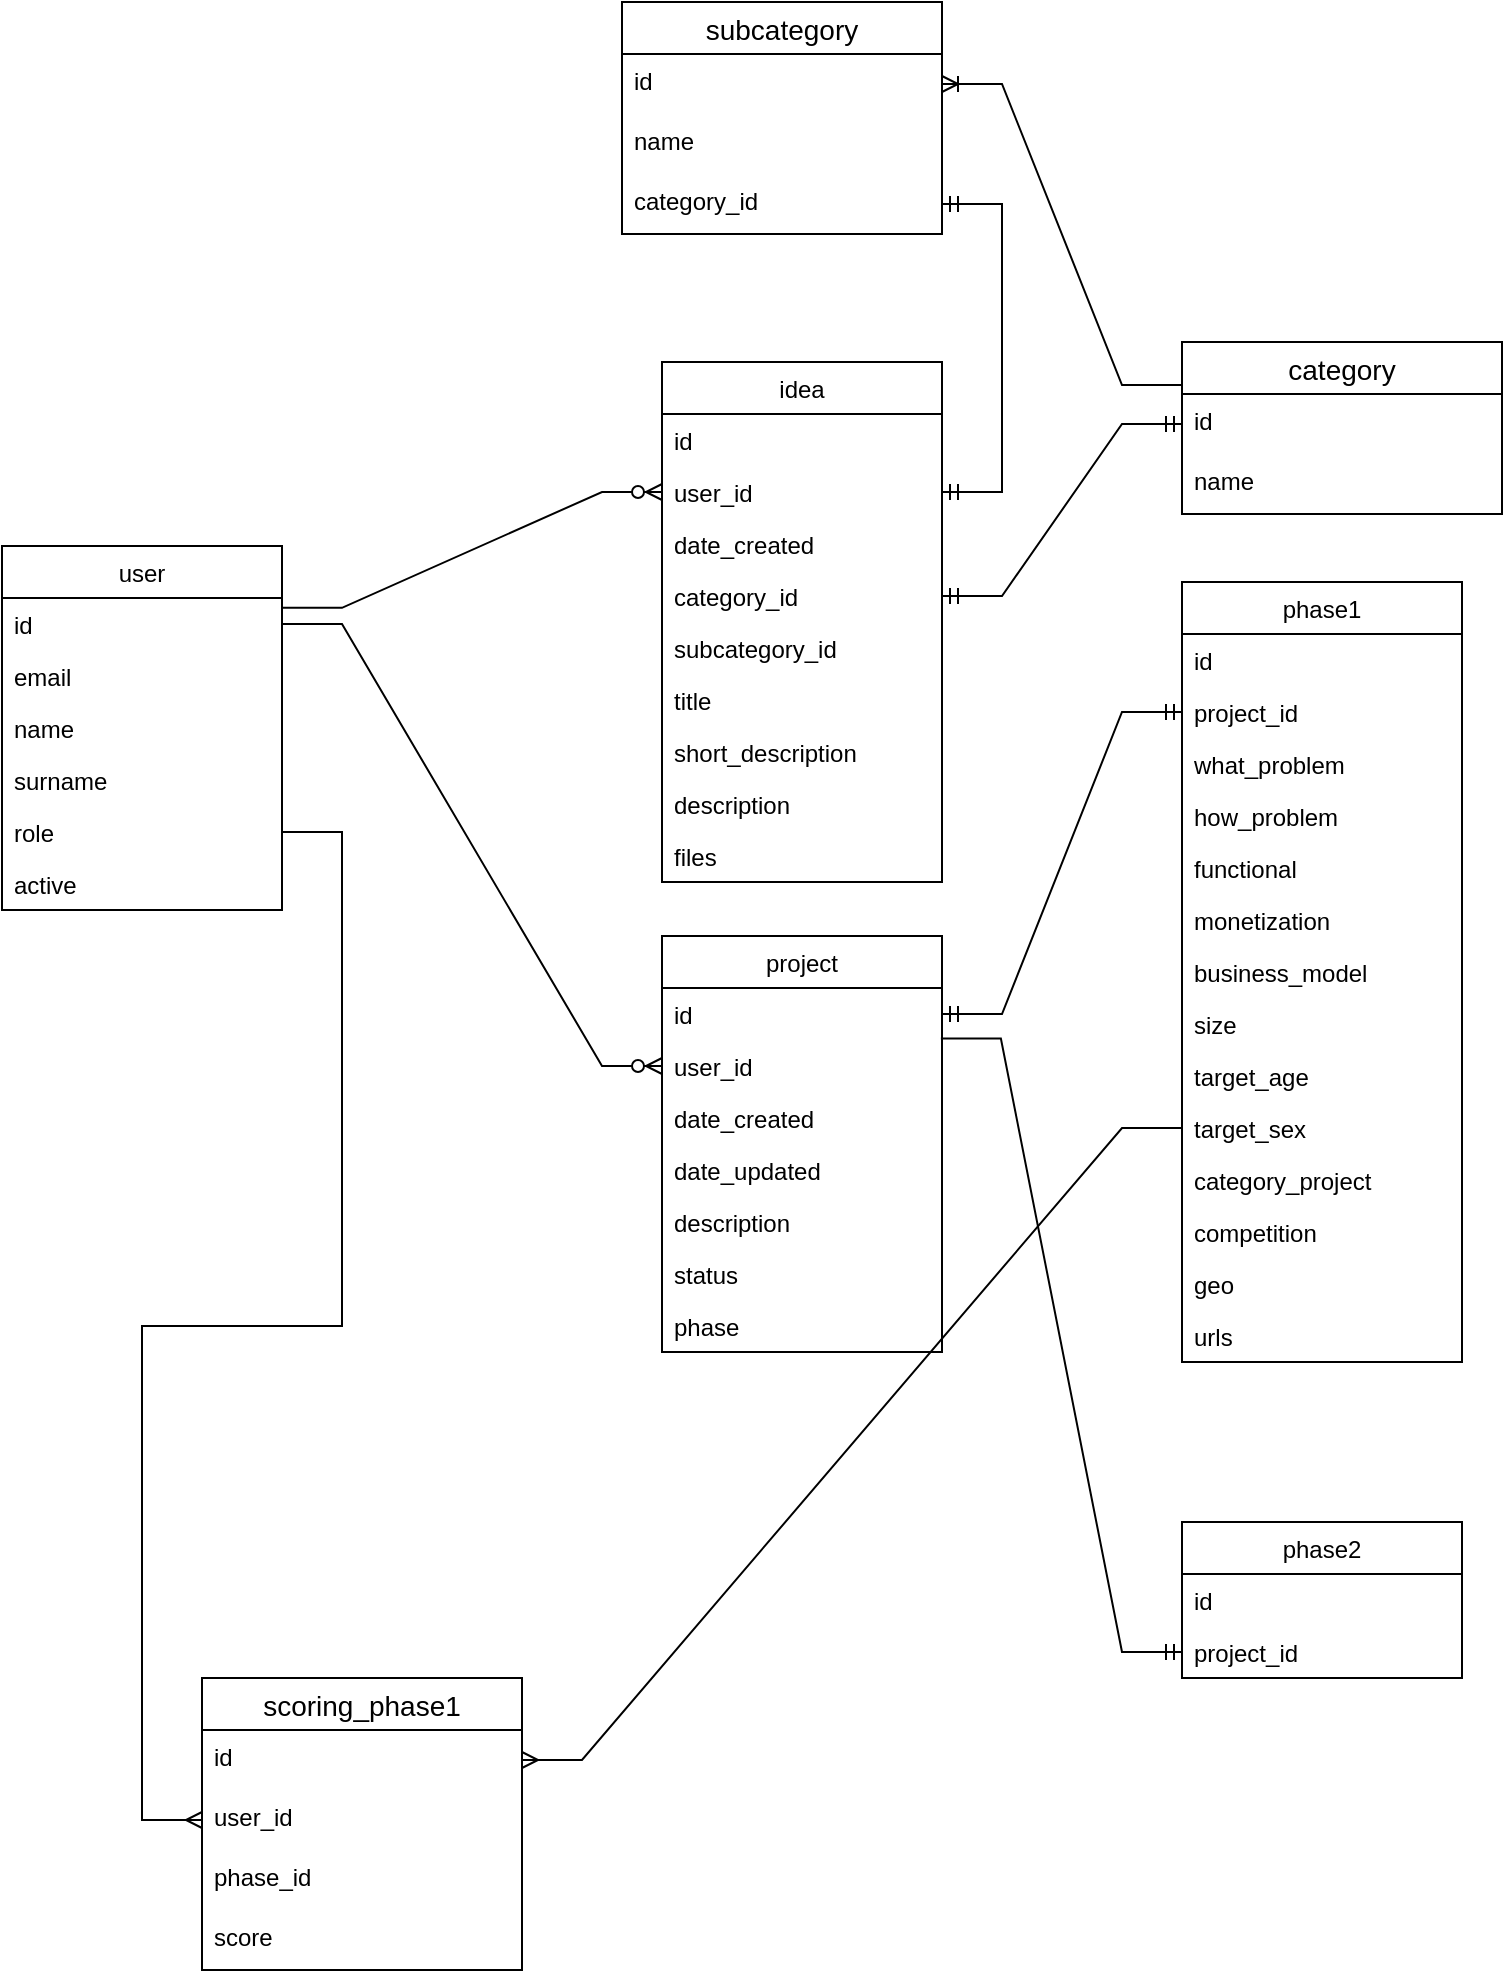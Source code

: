 <mxfile version="16.5.2" type="github">
  <diagram id="hWVYBPfHc0cNsVGmWsZn" name="Page-1">
    <mxGraphModel dx="1720" dy="2285" grid="1" gridSize="10" guides="1" tooltips="1" connect="1" arrows="1" fold="1" page="1" pageScale="1" pageWidth="827" pageHeight="1169" math="0" shadow="0">
      <root>
        <mxCell id="0" />
        <mxCell id="1" parent="0" />
        <mxCell id="VwJRzFAZXsZiMkiJSRUb-1" value="user" style="swimlane;fontStyle=0;childLayout=stackLayout;horizontal=1;startSize=26;fillColor=none;horizontalStack=0;resizeParent=1;resizeParentMax=0;resizeLast=0;collapsible=1;marginBottom=0;" parent="1" vertex="1">
          <mxGeometry x="30" y="112" width="140" height="182" as="geometry" />
        </mxCell>
        <mxCell id="VwJRzFAZXsZiMkiJSRUb-2" value="id" style="text;strokeColor=none;fillColor=none;align=left;verticalAlign=top;spacingLeft=4;spacingRight=4;overflow=hidden;rotatable=0;points=[[0,0.5],[1,0.5]];portConstraint=eastwest;" parent="VwJRzFAZXsZiMkiJSRUb-1" vertex="1">
          <mxGeometry y="26" width="140" height="26" as="geometry" />
        </mxCell>
        <mxCell id="VwJRzFAZXsZiMkiJSRUb-3" value="email" style="text;strokeColor=none;fillColor=none;align=left;verticalAlign=top;spacingLeft=4;spacingRight=4;overflow=hidden;rotatable=0;points=[[0,0.5],[1,0.5]];portConstraint=eastwest;" parent="VwJRzFAZXsZiMkiJSRUb-1" vertex="1">
          <mxGeometry y="52" width="140" height="26" as="geometry" />
        </mxCell>
        <mxCell id="VwJRzFAZXsZiMkiJSRUb-4" value="name" style="text;strokeColor=none;fillColor=none;align=left;verticalAlign=top;spacingLeft=4;spacingRight=4;overflow=hidden;rotatable=0;points=[[0,0.5],[1,0.5]];portConstraint=eastwest;" parent="VwJRzFAZXsZiMkiJSRUb-1" vertex="1">
          <mxGeometry y="78" width="140" height="26" as="geometry" />
        </mxCell>
        <mxCell id="VwJRzFAZXsZiMkiJSRUb-5" value="surname" style="text;strokeColor=none;fillColor=none;align=left;verticalAlign=top;spacingLeft=4;spacingRight=4;overflow=hidden;rotatable=0;points=[[0,0.5],[1,0.5]];portConstraint=eastwest;" parent="VwJRzFAZXsZiMkiJSRUb-1" vertex="1">
          <mxGeometry y="104" width="140" height="26" as="geometry" />
        </mxCell>
        <mxCell id="VwJRzFAZXsZiMkiJSRUb-6" value="role" style="text;strokeColor=none;fillColor=none;align=left;verticalAlign=top;spacingLeft=4;spacingRight=4;overflow=hidden;rotatable=0;points=[[0,0.5],[1,0.5]];portConstraint=eastwest;" parent="VwJRzFAZXsZiMkiJSRUb-1" vertex="1">
          <mxGeometry y="130" width="140" height="26" as="geometry" />
        </mxCell>
        <mxCell id="VwJRzFAZXsZiMkiJSRUb-76" value="active" style="text;strokeColor=none;fillColor=none;align=left;verticalAlign=top;spacingLeft=4;spacingRight=4;overflow=hidden;rotatable=0;points=[[0,0.5],[1,0.5]];portConstraint=eastwest;" parent="VwJRzFAZXsZiMkiJSRUb-1" vertex="1">
          <mxGeometry y="156" width="140" height="26" as="geometry" />
        </mxCell>
        <mxCell id="VwJRzFAZXsZiMkiJSRUb-7" value="idea" style="swimlane;fontStyle=0;childLayout=stackLayout;horizontal=1;startSize=26;fillColor=none;horizontalStack=0;resizeParent=1;resizeParentMax=0;resizeLast=0;collapsible=1;marginBottom=0;" parent="1" vertex="1">
          <mxGeometry x="360" y="20" width="140" height="260" as="geometry">
            <mxRectangle x="330" y="410" width="60" height="26" as="alternateBounds" />
          </mxGeometry>
        </mxCell>
        <mxCell id="VwJRzFAZXsZiMkiJSRUb-8" value="id" style="text;strokeColor=none;fillColor=none;align=left;verticalAlign=top;spacingLeft=4;spacingRight=4;overflow=hidden;rotatable=0;points=[[0,0.5],[1,0.5]];portConstraint=eastwest;" parent="VwJRzFAZXsZiMkiJSRUb-7" vertex="1">
          <mxGeometry y="26" width="140" height="26" as="geometry" />
        </mxCell>
        <mxCell id="VwJRzFAZXsZiMkiJSRUb-19" value="user_id" style="text;strokeColor=none;fillColor=none;align=left;verticalAlign=top;spacingLeft=4;spacingRight=4;overflow=hidden;rotatable=0;points=[[0,0.5],[1,0.5]];portConstraint=eastwest;" parent="VwJRzFAZXsZiMkiJSRUb-7" vertex="1">
          <mxGeometry y="52" width="140" height="26" as="geometry" />
        </mxCell>
        <mxCell id="VwJRzFAZXsZiMkiJSRUb-10" value="date_created" style="text;strokeColor=none;fillColor=none;align=left;verticalAlign=top;spacingLeft=4;spacingRight=4;overflow=hidden;rotatable=0;points=[[0,0.5],[1,0.5]];portConstraint=eastwest;" parent="VwJRzFAZXsZiMkiJSRUb-7" vertex="1">
          <mxGeometry y="78" width="140" height="26" as="geometry" />
        </mxCell>
        <mxCell id="VwJRzFAZXsZiMkiJSRUb-17" value="category_id" style="text;strokeColor=none;fillColor=none;align=left;verticalAlign=top;spacingLeft=4;spacingRight=4;overflow=hidden;rotatable=0;points=[[0,0.5],[1,0.5]];portConstraint=eastwest;" parent="VwJRzFAZXsZiMkiJSRUb-7" vertex="1">
          <mxGeometry y="104" width="140" height="26" as="geometry" />
        </mxCell>
        <mxCell id="VwJRzFAZXsZiMkiJSRUb-18" value="subcategory_id" style="text;strokeColor=none;fillColor=none;align=left;verticalAlign=top;spacingLeft=4;spacingRight=4;overflow=hidden;rotatable=0;points=[[0,0.5],[1,0.5]];portConstraint=eastwest;" parent="VwJRzFAZXsZiMkiJSRUb-7" vertex="1">
          <mxGeometry y="130" width="140" height="26" as="geometry" />
        </mxCell>
        <mxCell id="VwJRzFAZXsZiMkiJSRUb-9" value="title" style="text;strokeColor=none;fillColor=none;align=left;verticalAlign=top;spacingLeft=4;spacingRight=4;overflow=hidden;rotatable=0;points=[[0,0.5],[1,0.5]];portConstraint=eastwest;" parent="VwJRzFAZXsZiMkiJSRUb-7" vertex="1">
          <mxGeometry y="156" width="140" height="26" as="geometry" />
        </mxCell>
        <mxCell id="VwJRzFAZXsZiMkiJSRUb-26" value="short_description" style="text;strokeColor=none;fillColor=none;align=left;verticalAlign=top;spacingLeft=4;spacingRight=4;overflow=hidden;rotatable=0;points=[[0,0.5],[1,0.5]];portConstraint=eastwest;" parent="VwJRzFAZXsZiMkiJSRUb-7" vertex="1">
          <mxGeometry y="182" width="140" height="26" as="geometry" />
        </mxCell>
        <mxCell id="VwJRzFAZXsZiMkiJSRUb-20" value="description" style="text;strokeColor=none;fillColor=none;align=left;verticalAlign=top;spacingLeft=4;spacingRight=4;overflow=hidden;rotatable=0;points=[[0,0.5],[1,0.5]];portConstraint=eastwest;" parent="VwJRzFAZXsZiMkiJSRUb-7" vertex="1">
          <mxGeometry y="208" width="140" height="26" as="geometry" />
        </mxCell>
        <mxCell id="VwJRzFAZXsZiMkiJSRUb-21" value="files" style="text;strokeColor=none;fillColor=none;align=left;verticalAlign=top;spacingLeft=4;spacingRight=4;overflow=hidden;rotatable=0;points=[[0,0.5],[1,0.5]];portConstraint=eastwest;" parent="VwJRzFAZXsZiMkiJSRUb-7" vertex="1">
          <mxGeometry y="234" width="140" height="26" as="geometry" />
        </mxCell>
        <mxCell id="VwJRzFAZXsZiMkiJSRUb-11" value="project" style="swimlane;fontStyle=0;childLayout=stackLayout;horizontal=1;startSize=26;fillColor=none;horizontalStack=0;resizeParent=1;resizeParentMax=0;resizeLast=0;collapsible=1;marginBottom=0;" parent="1" vertex="1">
          <mxGeometry x="360" y="307" width="140" height="208" as="geometry">
            <mxRectangle x="310" y="138" width="70" height="26" as="alternateBounds" />
          </mxGeometry>
        </mxCell>
        <mxCell id="VwJRzFAZXsZiMkiJSRUb-12" value="id" style="text;strokeColor=none;fillColor=none;align=left;verticalAlign=top;spacingLeft=4;spacingRight=4;overflow=hidden;rotatable=0;points=[[0,0.5],[1,0.5]];portConstraint=eastwest;" parent="VwJRzFAZXsZiMkiJSRUb-11" vertex="1">
          <mxGeometry y="26" width="140" height="26" as="geometry" />
        </mxCell>
        <mxCell id="VwJRzFAZXsZiMkiJSRUb-13" value="user_id" style="text;strokeColor=none;fillColor=none;align=left;verticalAlign=top;spacingLeft=4;spacingRight=4;overflow=hidden;rotatable=0;points=[[0,0.5],[1,0.5]];portConstraint=eastwest;" parent="VwJRzFAZXsZiMkiJSRUb-11" vertex="1">
          <mxGeometry y="52" width="140" height="26" as="geometry" />
        </mxCell>
        <mxCell id="VwJRzFAZXsZiMkiJSRUb-14" value="date_created" style="text;strokeColor=none;fillColor=none;align=left;verticalAlign=top;spacingLeft=4;spacingRight=4;overflow=hidden;rotatable=0;points=[[0,0.5],[1,0.5]];portConstraint=eastwest;" parent="VwJRzFAZXsZiMkiJSRUb-11" vertex="1">
          <mxGeometry y="78" width="140" height="26" as="geometry" />
        </mxCell>
        <mxCell id="VwJRzFAZXsZiMkiJSRUb-29" value="date_updated" style="text;strokeColor=none;fillColor=none;align=left;verticalAlign=top;spacingLeft=4;spacingRight=4;overflow=hidden;rotatable=0;points=[[0,0.5],[1,0.5]];portConstraint=eastwest;" parent="VwJRzFAZXsZiMkiJSRUb-11" vertex="1">
          <mxGeometry y="104" width="140" height="26" as="geometry" />
        </mxCell>
        <mxCell id="VwJRzFAZXsZiMkiJSRUb-30" value="description" style="text;strokeColor=none;fillColor=none;align=left;verticalAlign=top;spacingLeft=4;spacingRight=4;overflow=hidden;rotatable=0;points=[[0,0.5],[1,0.5]];portConstraint=eastwest;" parent="VwJRzFAZXsZiMkiJSRUb-11" vertex="1">
          <mxGeometry y="130" width="140" height="26" as="geometry" />
        </mxCell>
        <mxCell id="VwJRzFAZXsZiMkiJSRUb-28" value="status" style="text;strokeColor=none;fillColor=none;align=left;verticalAlign=top;spacingLeft=4;spacingRight=4;overflow=hidden;rotatable=0;points=[[0,0.5],[1,0.5]];portConstraint=eastwest;" parent="VwJRzFAZXsZiMkiJSRUb-11" vertex="1">
          <mxGeometry y="156" width="140" height="26" as="geometry" />
        </mxCell>
        <mxCell id="VwJRzFAZXsZiMkiJSRUb-48" value="phase" style="text;strokeColor=none;fillColor=none;align=left;verticalAlign=top;spacingLeft=4;spacingRight=4;overflow=hidden;rotatable=0;points=[[0,0.5],[1,0.5]];portConstraint=eastwest;" parent="VwJRzFAZXsZiMkiJSRUb-11" vertex="1">
          <mxGeometry y="182" width="140" height="26" as="geometry" />
        </mxCell>
        <mxCell id="VwJRzFAZXsZiMkiJSRUb-36" value="phase1" style="swimlane;fontStyle=0;childLayout=stackLayout;horizontal=1;startSize=26;fillColor=none;horizontalStack=0;resizeParent=1;resizeParentMax=0;resizeLast=0;collapsible=1;marginBottom=0;" parent="1" vertex="1">
          <mxGeometry x="620" y="130" width="140" height="390" as="geometry">
            <mxRectangle x="540" y="130" width="70" height="26" as="alternateBounds" />
          </mxGeometry>
        </mxCell>
        <mxCell id="VwJRzFAZXsZiMkiJSRUb-37" value="id" style="text;strokeColor=none;fillColor=none;align=left;verticalAlign=top;spacingLeft=4;spacingRight=4;overflow=hidden;rotatable=0;points=[[0,0.5],[1,0.5]];portConstraint=eastwest;" parent="VwJRzFAZXsZiMkiJSRUb-36" vertex="1">
          <mxGeometry y="26" width="140" height="26" as="geometry" />
        </mxCell>
        <mxCell id="VwJRzFAZXsZiMkiJSRUb-38" value="project_id" style="text;strokeColor=none;fillColor=none;align=left;verticalAlign=top;spacingLeft=4;spacingRight=4;overflow=hidden;rotatable=0;points=[[0,0.5],[1,0.5]];portConstraint=eastwest;" parent="VwJRzFAZXsZiMkiJSRUb-36" vertex="1">
          <mxGeometry y="52" width="140" height="26" as="geometry" />
        </mxCell>
        <mxCell id="VwJRzFAZXsZiMkiJSRUb-31" value="what_problem" style="text;strokeColor=none;fillColor=none;align=left;verticalAlign=top;spacingLeft=4;spacingRight=4;overflow=hidden;rotatable=0;points=[[0,0.5],[1,0.5]];portConstraint=eastwest;" parent="VwJRzFAZXsZiMkiJSRUb-36" vertex="1">
          <mxGeometry y="78" width="140" height="26" as="geometry" />
        </mxCell>
        <mxCell id="VwJRzFAZXsZiMkiJSRUb-32" value="how_problem" style="text;strokeColor=none;fillColor=none;align=left;verticalAlign=top;spacingLeft=4;spacingRight=4;overflow=hidden;rotatable=0;points=[[0,0.5],[1,0.5]];portConstraint=eastwest;" parent="VwJRzFAZXsZiMkiJSRUb-36" vertex="1">
          <mxGeometry y="104" width="140" height="26" as="geometry" />
        </mxCell>
        <mxCell id="VwJRzFAZXsZiMkiJSRUb-33" value="functional" style="text;strokeColor=none;fillColor=none;align=left;verticalAlign=top;spacingLeft=4;spacingRight=4;overflow=hidden;rotatable=0;points=[[0,0.5],[1,0.5]];portConstraint=eastwest;" parent="VwJRzFAZXsZiMkiJSRUb-36" vertex="1">
          <mxGeometry y="130" width="140" height="26" as="geometry" />
        </mxCell>
        <mxCell id="VwJRzFAZXsZiMkiJSRUb-35" value="monetization" style="text;strokeColor=none;fillColor=none;align=left;verticalAlign=top;spacingLeft=4;spacingRight=4;overflow=hidden;rotatable=0;points=[[0,0.5],[1,0.5]];portConstraint=eastwest;" parent="VwJRzFAZXsZiMkiJSRUb-36" vertex="1">
          <mxGeometry y="156" width="140" height="26" as="geometry" />
        </mxCell>
        <mxCell id="VwJRzFAZXsZiMkiJSRUb-34" value="business_model" style="text;strokeColor=none;fillColor=none;align=left;verticalAlign=top;spacingLeft=4;spacingRight=4;overflow=hidden;rotatable=0;points=[[0,0.5],[1,0.5]];portConstraint=eastwest;" parent="VwJRzFAZXsZiMkiJSRUb-36" vertex="1">
          <mxGeometry y="182" width="140" height="26" as="geometry" />
        </mxCell>
        <mxCell id="VwJRzFAZXsZiMkiJSRUb-40" value="size" style="text;strokeColor=none;fillColor=none;align=left;verticalAlign=top;spacingLeft=4;spacingRight=4;overflow=hidden;rotatable=0;points=[[0,0.5],[1,0.5]];portConstraint=eastwest;" parent="VwJRzFAZXsZiMkiJSRUb-36" vertex="1">
          <mxGeometry y="208" width="140" height="26" as="geometry" />
        </mxCell>
        <mxCell id="VwJRzFAZXsZiMkiJSRUb-41" value="target_age" style="text;strokeColor=none;fillColor=none;align=left;verticalAlign=top;spacingLeft=4;spacingRight=4;overflow=hidden;rotatable=0;points=[[0,0.5],[1,0.5]];portConstraint=eastwest;" parent="VwJRzFAZXsZiMkiJSRUb-36" vertex="1">
          <mxGeometry y="234" width="140" height="26" as="geometry" />
        </mxCell>
        <mxCell id="VwJRzFAZXsZiMkiJSRUb-42" value="target_sex" style="text;strokeColor=none;fillColor=none;align=left;verticalAlign=top;spacingLeft=4;spacingRight=4;overflow=hidden;rotatable=0;points=[[0,0.5],[1,0.5]];portConstraint=eastwest;" parent="VwJRzFAZXsZiMkiJSRUb-36" vertex="1">
          <mxGeometry y="260" width="140" height="26" as="geometry" />
        </mxCell>
        <mxCell id="VwJRzFAZXsZiMkiJSRUb-44" value="category_project" style="text;strokeColor=none;fillColor=none;align=left;verticalAlign=top;spacingLeft=4;spacingRight=4;overflow=hidden;rotatable=0;points=[[0,0.5],[1,0.5]];portConstraint=eastwest;" parent="VwJRzFAZXsZiMkiJSRUb-36" vertex="1">
          <mxGeometry y="286" width="140" height="26" as="geometry" />
        </mxCell>
        <mxCell id="VwJRzFAZXsZiMkiJSRUb-45" value="competition" style="text;strokeColor=none;fillColor=none;align=left;verticalAlign=top;spacingLeft=4;spacingRight=4;overflow=hidden;rotatable=0;points=[[0,0.5],[1,0.5]];portConstraint=eastwest;" parent="VwJRzFAZXsZiMkiJSRUb-36" vertex="1">
          <mxGeometry y="312" width="140" height="26" as="geometry" />
        </mxCell>
        <mxCell id="VwJRzFAZXsZiMkiJSRUb-46" value="geo" style="text;strokeColor=none;fillColor=none;align=left;verticalAlign=top;spacingLeft=4;spacingRight=4;overflow=hidden;rotatable=0;points=[[0,0.5],[1,0.5]];portConstraint=eastwest;" parent="VwJRzFAZXsZiMkiJSRUb-36" vertex="1">
          <mxGeometry y="338" width="140" height="26" as="geometry" />
        </mxCell>
        <mxCell id="VwJRzFAZXsZiMkiJSRUb-47" value="urls" style="text;strokeColor=none;fillColor=none;align=left;verticalAlign=top;spacingLeft=4;spacingRight=4;overflow=hidden;rotatable=0;points=[[0,0.5],[1,0.5]];portConstraint=eastwest;" parent="VwJRzFAZXsZiMkiJSRUb-36" vertex="1">
          <mxGeometry y="364" width="140" height="26" as="geometry" />
        </mxCell>
        <mxCell id="VwJRzFAZXsZiMkiJSRUb-51" value="" style="edgeStyle=entityRelationEdgeStyle;fontSize=12;html=1;endArrow=ERzeroToMany;endFill=1;rounded=0;entryX=0;entryY=0.5;entryDx=0;entryDy=0;exitX=1;exitY=0.5;exitDx=0;exitDy=0;" parent="1" source="VwJRzFAZXsZiMkiJSRUb-2" target="VwJRzFAZXsZiMkiJSRUb-13" edge="1">
          <mxGeometry width="100" height="100" relative="1" as="geometry">
            <mxPoint x="180" y="148.182" as="sourcePoint" />
            <mxPoint x="160" y="260" as="targetPoint" />
          </mxGeometry>
        </mxCell>
        <mxCell id="VwJRzFAZXsZiMkiJSRUb-52" value="" style="edgeStyle=entityRelationEdgeStyle;fontSize=12;html=1;endArrow=ERzeroToMany;endFill=1;rounded=0;exitX=1;exitY=0.189;exitDx=0;exitDy=0;exitPerimeter=0;entryX=0;entryY=0.5;entryDx=0;entryDy=0;" parent="1" source="VwJRzFAZXsZiMkiJSRUb-2" target="VwJRzFAZXsZiMkiJSRUb-19" edge="1">
          <mxGeometry width="100" height="100" relative="1" as="geometry">
            <mxPoint x="170" y="170" as="sourcePoint" />
            <mxPoint x="270" y="70" as="targetPoint" />
          </mxGeometry>
        </mxCell>
        <mxCell id="VwJRzFAZXsZiMkiJSRUb-54" value="" style="edgeStyle=entityRelationEdgeStyle;fontSize=12;html=1;endArrow=ERmandOne;startArrow=ERmandOne;rounded=0;exitX=1;exitY=0.5;exitDx=0;exitDy=0;entryX=0;entryY=0.5;entryDx=0;entryDy=0;" parent="1" source="VwJRzFAZXsZiMkiJSRUb-12" target="VwJRzFAZXsZiMkiJSRUb-38" edge="1">
          <mxGeometry width="100" height="100" relative="1" as="geometry">
            <mxPoint x="430" y="450" as="sourcePoint" />
            <mxPoint x="530" y="350" as="targetPoint" />
          </mxGeometry>
        </mxCell>
        <mxCell id="VwJRzFAZXsZiMkiJSRUb-55" value="phase2" style="swimlane;fontStyle=0;childLayout=stackLayout;horizontal=1;startSize=26;fillColor=none;horizontalStack=0;resizeParent=1;resizeParentMax=0;resizeLast=0;collapsible=1;marginBottom=0;" parent="1" vertex="1">
          <mxGeometry x="620" y="600" width="140" height="78" as="geometry">
            <mxRectangle x="450" y="450" width="70" height="26" as="alternateBounds" />
          </mxGeometry>
        </mxCell>
        <mxCell id="VwJRzFAZXsZiMkiJSRUb-56" value="id" style="text;strokeColor=none;fillColor=none;align=left;verticalAlign=top;spacingLeft=4;spacingRight=4;overflow=hidden;rotatable=0;points=[[0,0.5],[1,0.5]];portConstraint=eastwest;" parent="VwJRzFAZXsZiMkiJSRUb-55" vertex="1">
          <mxGeometry y="26" width="140" height="26" as="geometry" />
        </mxCell>
        <mxCell id="VwJRzFAZXsZiMkiJSRUb-57" value="project_id" style="text;strokeColor=none;fillColor=none;align=left;verticalAlign=top;spacingLeft=4;spacingRight=4;overflow=hidden;rotatable=0;points=[[0,0.5],[1,0.5]];portConstraint=eastwest;" parent="VwJRzFAZXsZiMkiJSRUb-55" vertex="1">
          <mxGeometry y="52" width="140" height="26" as="geometry" />
        </mxCell>
        <mxCell id="VwJRzFAZXsZiMkiJSRUb-77" value="" style="edgeStyle=entityRelationEdgeStyle;fontSize=12;html=1;endArrow=ERmandOne;rounded=0;exitX=0.996;exitY=-0.029;exitDx=0;exitDy=0;exitPerimeter=0;entryX=0;entryY=0.5;entryDx=0;entryDy=0;" parent="1" source="VwJRzFAZXsZiMkiJSRUb-13" target="VwJRzFAZXsZiMkiJSRUb-57" edge="1">
          <mxGeometry width="100" height="100" relative="1" as="geometry">
            <mxPoint x="270" y="750" as="sourcePoint" />
            <mxPoint x="370" y="650" as="targetPoint" />
          </mxGeometry>
        </mxCell>
        <mxCell id="VwJRzFAZXsZiMkiJSRUb-78" value="category" style="swimlane;fontStyle=0;childLayout=stackLayout;horizontal=1;startSize=26;horizontalStack=0;resizeParent=1;resizeParentMax=0;resizeLast=0;collapsible=1;marginBottom=0;align=center;fontSize=14;" parent="1" vertex="1">
          <mxGeometry x="620" y="10" width="160" height="86" as="geometry" />
        </mxCell>
        <mxCell id="VwJRzFAZXsZiMkiJSRUb-79" value="id" style="text;strokeColor=none;fillColor=none;spacingLeft=4;spacingRight=4;overflow=hidden;rotatable=0;points=[[0,0.5],[1,0.5]];portConstraint=eastwest;fontSize=12;" parent="VwJRzFAZXsZiMkiJSRUb-78" vertex="1">
          <mxGeometry y="26" width="160" height="30" as="geometry" />
        </mxCell>
        <mxCell id="VwJRzFAZXsZiMkiJSRUb-80" value="name" style="text;strokeColor=none;fillColor=none;spacingLeft=4;spacingRight=4;overflow=hidden;rotatable=0;points=[[0,0.5],[1,0.5]];portConstraint=eastwest;fontSize=12;" parent="VwJRzFAZXsZiMkiJSRUb-78" vertex="1">
          <mxGeometry y="56" width="160" height="30" as="geometry" />
        </mxCell>
        <mxCell id="VwJRzFAZXsZiMkiJSRUb-82" value="subcategory" style="swimlane;fontStyle=0;childLayout=stackLayout;horizontal=1;startSize=26;horizontalStack=0;resizeParent=1;resizeParentMax=0;resizeLast=0;collapsible=1;marginBottom=0;align=center;fontSize=14;" parent="1" vertex="1">
          <mxGeometry x="340" y="-160" width="160" height="116" as="geometry" />
        </mxCell>
        <mxCell id="VwJRzFAZXsZiMkiJSRUb-83" value="id" style="text;strokeColor=none;fillColor=none;spacingLeft=4;spacingRight=4;overflow=hidden;rotatable=0;points=[[0,0.5],[1,0.5]];portConstraint=eastwest;fontSize=12;" parent="VwJRzFAZXsZiMkiJSRUb-82" vertex="1">
          <mxGeometry y="26" width="160" height="30" as="geometry" />
        </mxCell>
        <mxCell id="VwJRzFAZXsZiMkiJSRUb-84" value="name" style="text;strokeColor=none;fillColor=none;spacingLeft=4;spacingRight=4;overflow=hidden;rotatable=0;points=[[0,0.5],[1,0.5]];portConstraint=eastwest;fontSize=12;" parent="VwJRzFAZXsZiMkiJSRUb-82" vertex="1">
          <mxGeometry y="56" width="160" height="30" as="geometry" />
        </mxCell>
        <mxCell id="VwJRzFAZXsZiMkiJSRUb-85" value="category_id" style="text;strokeColor=none;fillColor=none;spacingLeft=4;spacingRight=4;overflow=hidden;rotatable=0;points=[[0,0.5],[1,0.5]];portConstraint=eastwest;fontSize=12;" parent="VwJRzFAZXsZiMkiJSRUb-82" vertex="1">
          <mxGeometry y="86" width="160" height="30" as="geometry" />
        </mxCell>
        <mxCell id="VwJRzFAZXsZiMkiJSRUb-87" value="" style="edgeStyle=entityRelationEdgeStyle;fontSize=12;html=1;endArrow=ERmandOne;startArrow=ERmandOne;rounded=0;entryX=0;entryY=0.5;entryDx=0;entryDy=0;exitX=1;exitY=0.5;exitDx=0;exitDy=0;" parent="1" target="VwJRzFAZXsZiMkiJSRUb-79" edge="1" source="VwJRzFAZXsZiMkiJSRUb-17">
          <mxGeometry width="100" height="100" relative="1" as="geometry">
            <mxPoint x="420" y="250" as="sourcePoint" />
            <mxPoint x="440" y="-110" as="targetPoint" />
          </mxGeometry>
        </mxCell>
        <mxCell id="VwJRzFAZXsZiMkiJSRUb-88" value="" style="edgeStyle=entityRelationEdgeStyle;fontSize=12;html=1;endArrow=ERmandOne;startArrow=ERmandOne;rounded=0;exitX=1;exitY=0.5;exitDx=0;exitDy=0;entryX=1;entryY=0.5;entryDx=0;entryDy=0;" parent="1" source="VwJRzFAZXsZiMkiJSRUb-19" target="VwJRzFAZXsZiMkiJSRUb-85" edge="1">
          <mxGeometry width="100" height="100" relative="1" as="geometry">
            <mxPoint x="430" y="290" as="sourcePoint" />
            <mxPoint x="530" y="190" as="targetPoint" />
          </mxGeometry>
        </mxCell>
        <mxCell id="VwJRzFAZXsZiMkiJSRUb-89" value="" style="edgeStyle=entityRelationEdgeStyle;fontSize=12;html=1;endArrow=ERoneToMany;rounded=0;exitX=0;exitY=0.25;exitDx=0;exitDy=0;entryX=1;entryY=0.5;entryDx=0;entryDy=0;" parent="1" source="VwJRzFAZXsZiMkiJSRUb-78" target="VwJRzFAZXsZiMkiJSRUb-83" edge="1">
          <mxGeometry width="100" height="100" relative="1" as="geometry">
            <mxPoint x="570" y="-30" as="sourcePoint" />
            <mxPoint x="670" y="-130" as="targetPoint" />
          </mxGeometry>
        </mxCell>
        <mxCell id="VwJRzFAZXsZiMkiJSRUb-98" value="scoring_phase1" style="swimlane;fontStyle=0;childLayout=stackLayout;horizontal=1;startSize=26;horizontalStack=0;resizeParent=1;resizeParentMax=0;resizeLast=0;collapsible=1;marginBottom=0;align=center;fontSize=14;" parent="1" vertex="1">
          <mxGeometry x="130" y="678" width="160" height="146" as="geometry" />
        </mxCell>
        <mxCell id="VwJRzFAZXsZiMkiJSRUb-99" value="id" style="text;strokeColor=none;fillColor=none;spacingLeft=4;spacingRight=4;overflow=hidden;rotatable=0;points=[[0,0.5],[1,0.5]];portConstraint=eastwest;fontSize=12;" parent="VwJRzFAZXsZiMkiJSRUb-98" vertex="1">
          <mxGeometry y="26" width="160" height="30" as="geometry" />
        </mxCell>
        <mxCell id="VwJRzFAZXsZiMkiJSRUb-100" value="user_id" style="text;strokeColor=none;fillColor=none;spacingLeft=4;spacingRight=4;overflow=hidden;rotatable=0;points=[[0,0.5],[1,0.5]];portConstraint=eastwest;fontSize=12;" parent="VwJRzFAZXsZiMkiJSRUb-98" vertex="1">
          <mxGeometry y="56" width="160" height="30" as="geometry" />
        </mxCell>
        <mxCell id="EXWoEiJFqFKQGypmPhs8-3" value="phase_id" style="text;strokeColor=none;fillColor=none;spacingLeft=4;spacingRight=4;overflow=hidden;rotatable=0;points=[[0,0.5],[1,0.5]];portConstraint=eastwest;fontSize=12;" vertex="1" parent="VwJRzFAZXsZiMkiJSRUb-98">
          <mxGeometry y="86" width="160" height="30" as="geometry" />
        </mxCell>
        <mxCell id="VwJRzFAZXsZiMkiJSRUb-101" value="score" style="text;strokeColor=none;fillColor=none;spacingLeft=4;spacingRight=4;overflow=hidden;rotatable=0;points=[[0,0.5],[1,0.5]];portConstraint=eastwest;fontSize=12;" parent="VwJRzFAZXsZiMkiJSRUb-98" vertex="1">
          <mxGeometry y="116" width="160" height="30" as="geometry" />
        </mxCell>
        <mxCell id="EXWoEiJFqFKQGypmPhs8-2" value="" style="edgeStyle=entityRelationEdgeStyle;fontSize=12;html=1;endArrow=ERmany;rounded=0;entryX=1;entryY=0.5;entryDx=0;entryDy=0;" edge="1" parent="1" source="VwJRzFAZXsZiMkiJSRUb-42" target="VwJRzFAZXsZiMkiJSRUb-99">
          <mxGeometry width="100" height="100" relative="1" as="geometry">
            <mxPoint x="50" y="540" as="sourcePoint" />
            <mxPoint x="320" y="630" as="targetPoint" />
          </mxGeometry>
        </mxCell>
        <mxCell id="EXWoEiJFqFKQGypmPhs8-4" value="" style="edgeStyle=entityRelationEdgeStyle;fontSize=12;html=1;endArrow=ERmany;rounded=0;exitX=1;exitY=0.5;exitDx=0;exitDy=0;" edge="1" parent="1" source="VwJRzFAZXsZiMkiJSRUb-6">
          <mxGeometry width="100" height="100" relative="1" as="geometry">
            <mxPoint x="210" y="410" as="sourcePoint" />
            <mxPoint x="130" y="749" as="targetPoint" />
          </mxGeometry>
        </mxCell>
      </root>
    </mxGraphModel>
  </diagram>
</mxfile>
